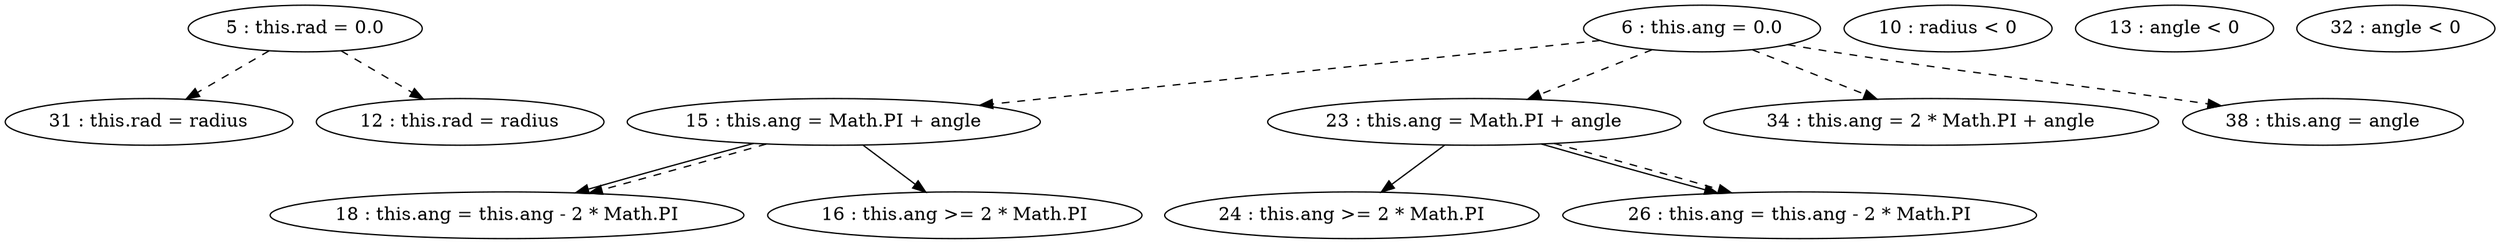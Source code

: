 digraph G {
"5 : this.rad = 0.0"
"5 : this.rad = 0.0" -> "31 : this.rad = radius" [style=dashed]
"5 : this.rad = 0.0" -> "12 : this.rad = radius" [style=dashed]
"6 : this.ang = 0.0"
"6 : this.ang = 0.0" -> "15 : this.ang = Math.PI + angle" [style=dashed]
"6 : this.ang = 0.0" -> "23 : this.ang = Math.PI + angle" [style=dashed]
"6 : this.ang = 0.0" -> "34 : this.ang = 2 * Math.PI + angle" [style=dashed]
"6 : this.ang = 0.0" -> "38 : this.ang = angle" [style=dashed]
"10 : radius < 0"
"12 : this.rad = radius"
"13 : angle < 0"
"15 : this.ang = Math.PI + angle"
"15 : this.ang = Math.PI + angle" -> "18 : this.ang = this.ang - 2 * Math.PI"
"15 : this.ang = Math.PI + angle" -> "16 : this.ang >= 2 * Math.PI"
"15 : this.ang = Math.PI + angle" -> "18 : this.ang = this.ang - 2 * Math.PI" [style=dashed]
"16 : this.ang >= 2 * Math.PI"
"18 : this.ang = this.ang - 2 * Math.PI"
"23 : this.ang = Math.PI + angle"
"23 : this.ang = Math.PI + angle" -> "24 : this.ang >= 2 * Math.PI"
"23 : this.ang = Math.PI + angle" -> "26 : this.ang = this.ang - 2 * Math.PI"
"23 : this.ang = Math.PI + angle" -> "26 : this.ang = this.ang - 2 * Math.PI" [style=dashed]
"24 : this.ang >= 2 * Math.PI"
"26 : this.ang = this.ang - 2 * Math.PI"
"31 : this.rad = radius"
"32 : angle < 0"
"34 : this.ang = 2 * Math.PI + angle"
"38 : this.ang = angle"
}